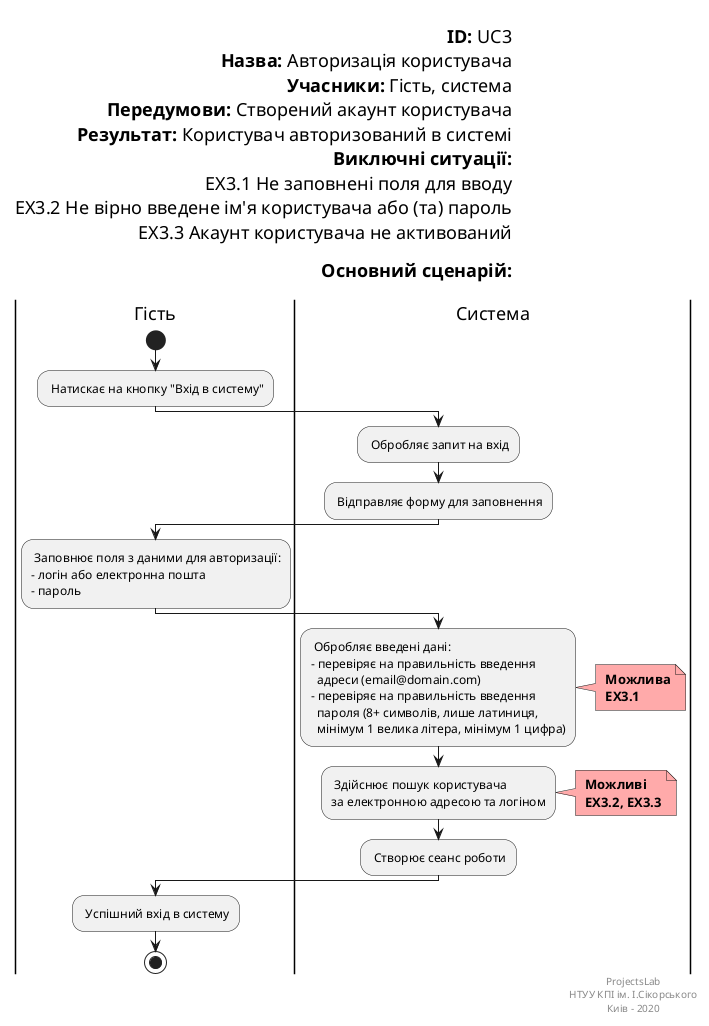 @startuml
    left header

        <font color=000 size=18><b>ID:</b> UC3
        <font color=000 size=18><b>Назва:</b> Авторизація користувача
        <font color=000 size=18><b>Учасники:</b> Гість, система
        <font color=000 size=18><b>Передумови:</b> Створений акаунт користувача
        <font color=000 size=18><b>Результат:</b> Користувач авторизований в системі
        <font color=000 size=18><b>Виключні ситуації:</b>
        <font color=000 size=18> EX3.1 Не заповнені поля для вводу
        <font color=000 size=18> EX3.2 Не вірно введене ім'я користувача або (та) пароль
        <font color=000 size=18> EX3.3 Акаунт користувача не активований
        
        <font color=000 size=18><b>Основний сценарій:</b>
        
    end header

    |Гість|
    
        start
        
        : Натискає на кнопку "Вхід в систему";
    
    |Система|
    
        : Обробляє запит на вхід;
        : Відправляє форму для заповнення;
    
    |Гість|
    
        : Заповнює поля з даними для авторизації:
        - логін або електронна пошта
        - пароль;
        
    |Система|
        
        : Обробляє введені дані:
        - перевіряє на правильність введення
          адреси (email@domain.com)
        - перевіряє на правильність введення 
          пароля (8+ символів, лише латиниця,
          мінімум 1 велика літера, мінімум 1 цифра);
        note right #ffaaaa
        <b> Можлива
        <b> EX3.1
        end note
        
        : Здійснює пошук користувача
        за електронною адресою та логіном;
        note right #ffaaaa
        <b> Можливі
        <b> EX3.2, EX3.3
        end note
        
        : Створює сеанс роботи;
        
    |Гість|
    
        : Успішний вхід в систему;
        
        stop;
    
right footer
ProjectsLab
НТУУ КПІ ім. І.Сікорського
Киів - 2020
end footer

@enduml